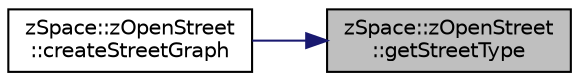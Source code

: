 digraph "zSpace::zOpenStreet::getStreetType"
{
 // LATEX_PDF_SIZE
  edge [fontname="Helvetica",fontsize="10",labelfontname="Helvetica",labelfontsize="10"];
  node [fontname="Helvetica",fontsize="10",shape=record];
  rankdir="RL";
  Node100 [label="zSpace::zOpenStreet\l::getStreetType",height=0.2,width=0.4,color="black", fillcolor="grey75", style="filled", fontcolor="black",tooltip="This method gets the street type from the OSM data for the given wayId if it corresponds to a street."];
  Node100 -> Node101 [dir="back",color="midnightblue",fontsize="10",style="solid",fontname="Helvetica"];
  Node101 [label="zSpace::zOpenStreet\l::createStreetGraph",height=0.2,width=0.4,color="black", fillcolor="white", style="filled",URL="$classz_space_1_1z_open_street.html#a904bd1ba411b9cc0b439f06c409386b9",tooltip="This method creates the street graph from the OSM data."];
}
